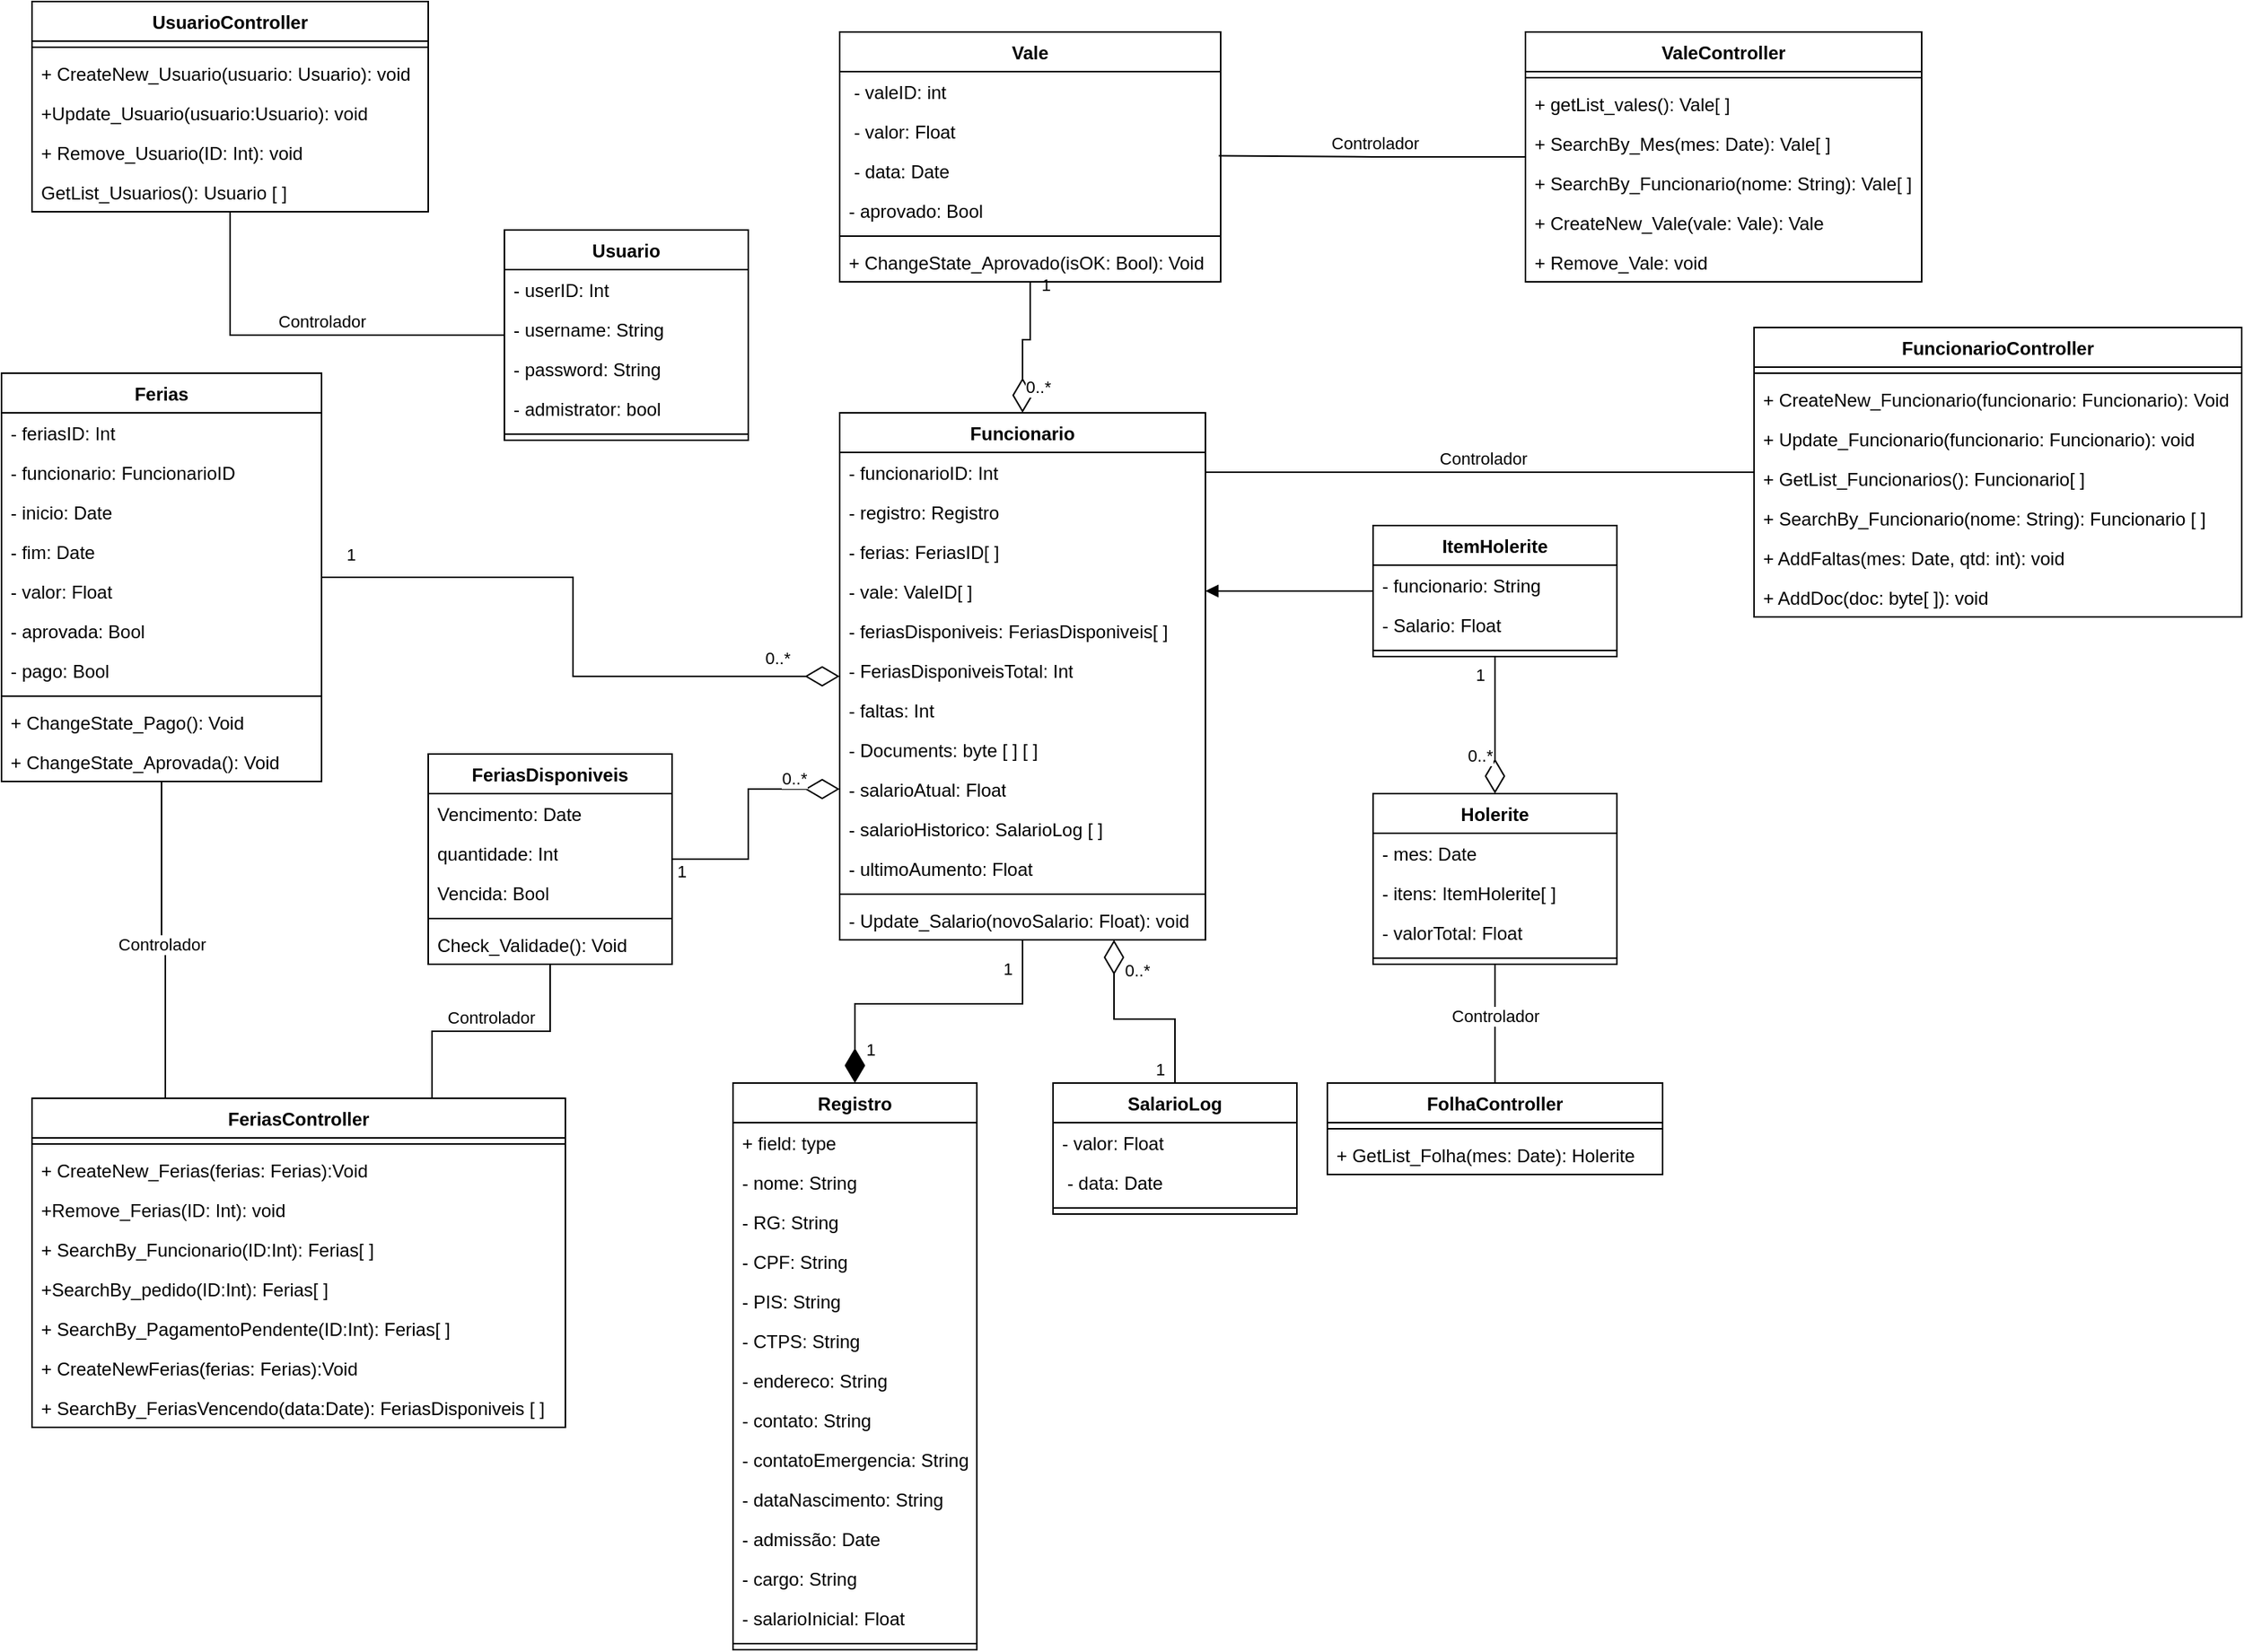 <mxfile version="26.2.13">
  <diagram id="C5RBs43oDa-KdzZeNtuy" name="Page-1">
    <mxGraphModel dx="870" dy="439" grid="1" gridSize="10" guides="1" tooltips="1" connect="1" arrows="1" fold="1" page="1" pageScale="1" pageWidth="827" pageHeight="1169" math="0" shadow="0">
      <root>
        <mxCell id="WIyWlLk6GJQsqaUBKTNV-0" />
        <mxCell id="WIyWlLk6GJQsqaUBKTNV-1" parent="WIyWlLk6GJQsqaUBKTNV-0" />
        <mxCell id="JnC1EosmLcm-L_avcRBN-46" style="edgeStyle=orthogonalEdgeStyle;rounded=0;orthogonalLoop=1;jettySize=auto;html=1;endArrow=none;startFill=0;" edge="1" parent="WIyWlLk6GJQsqaUBKTNV-1" source="dKb7z65_apL_5x4WwCK_-5" target="JnC1EosmLcm-L_avcRBN-38">
          <mxGeometry relative="1" as="geometry" />
        </mxCell>
        <mxCell id="JnC1EosmLcm-L_avcRBN-47" value="Controlador" style="edgeLabel;html=1;align=center;verticalAlign=middle;resizable=0;points=[];" vertex="1" connectable="0" parent="JnC1EosmLcm-L_avcRBN-46">
          <mxGeometry x="-0.11" y="-3" relative="1" as="geometry">
            <mxPoint x="-4" y="-6" as="offset" />
          </mxGeometry>
        </mxCell>
        <mxCell id="dKb7z65_apL_5x4WwCK_-5" value="Usuario" style="swimlane;fontStyle=1;align=center;verticalAlign=top;childLayout=stackLayout;horizontal=1;startSize=26;horizontalStack=0;resizeParent=1;resizeParentMax=0;resizeLast=0;collapsible=1;marginBottom=0;whiteSpace=wrap;html=1;" parent="WIyWlLk6GJQsqaUBKTNV-1" vertex="1">
          <mxGeometry x="350" y="190" width="160" height="138" as="geometry" />
        </mxCell>
        <mxCell id="dKb7z65_apL_5x4WwCK_-6" value="- userID: Int" style="text;strokeColor=none;fillColor=none;align=left;verticalAlign=top;spacingLeft=4;spacingRight=4;overflow=hidden;rotatable=0;points=[[0,0.5],[1,0.5]];portConstraint=eastwest;whiteSpace=wrap;html=1;" parent="dKb7z65_apL_5x4WwCK_-5" vertex="1">
          <mxGeometry y="26" width="160" height="26" as="geometry" />
        </mxCell>
        <mxCell id="dKb7z65_apL_5x4WwCK_-17" value="- username: String" style="text;strokeColor=none;fillColor=none;align=left;verticalAlign=top;spacingLeft=4;spacingRight=4;overflow=hidden;rotatable=0;points=[[0,0.5],[1,0.5]];portConstraint=eastwest;whiteSpace=wrap;html=1;" parent="dKb7z65_apL_5x4WwCK_-5" vertex="1">
          <mxGeometry y="52" width="160" height="26" as="geometry" />
        </mxCell>
        <mxCell id="dKb7z65_apL_5x4WwCK_-20" value="- password: String" style="text;strokeColor=none;fillColor=none;align=left;verticalAlign=top;spacingLeft=4;spacingRight=4;overflow=hidden;rotatable=0;points=[[0,0.5],[1,0.5]];portConstraint=eastwest;whiteSpace=wrap;html=1;" parent="dKb7z65_apL_5x4WwCK_-5" vertex="1">
          <mxGeometry y="78" width="160" height="26" as="geometry" />
        </mxCell>
        <mxCell id="dKb7z65_apL_5x4WwCK_-21" value="- admistrator: bool" style="text;strokeColor=none;fillColor=none;align=left;verticalAlign=top;spacingLeft=4;spacingRight=4;overflow=hidden;rotatable=0;points=[[0,0.5],[1,0.5]];portConstraint=eastwest;whiteSpace=wrap;html=1;" parent="dKb7z65_apL_5x4WwCK_-5" vertex="1">
          <mxGeometry y="104" width="160" height="26" as="geometry" />
        </mxCell>
        <mxCell id="dKb7z65_apL_5x4WwCK_-7" value="" style="line;strokeWidth=1;fillColor=none;align=left;verticalAlign=middle;spacingTop=-1;spacingLeft=3;spacingRight=3;rotatable=0;labelPosition=right;points=[];portConstraint=eastwest;strokeColor=inherit;" parent="dKb7z65_apL_5x4WwCK_-5" vertex="1">
          <mxGeometry y="130" width="160" height="8" as="geometry" />
        </mxCell>
        <mxCell id="JnC1EosmLcm-L_avcRBN-73" style="edgeStyle=orthogonalEdgeStyle;rounded=0;orthogonalLoop=1;jettySize=auto;html=1;entryX=0.25;entryY=0;entryDx=0;entryDy=0;endArrow=none;startFill=0;" edge="1" parent="WIyWlLk6GJQsqaUBKTNV-1" source="dKb7z65_apL_5x4WwCK_-32" target="JnC1EosmLcm-L_avcRBN-51">
          <mxGeometry relative="1" as="geometry" />
        </mxCell>
        <mxCell id="JnC1EosmLcm-L_avcRBN-76" value="Controlador" style="edgeLabel;html=1;align=center;verticalAlign=middle;resizable=0;points=[];" vertex="1" connectable="0" parent="JnC1EosmLcm-L_avcRBN-73">
          <mxGeometry x="-0.177" y="-3" relative="1" as="geometry">
            <mxPoint x="3" y="20" as="offset" />
          </mxGeometry>
        </mxCell>
        <mxCell id="dKb7z65_apL_5x4WwCK_-32" value="Ferias" style="swimlane;fontStyle=1;align=center;verticalAlign=top;childLayout=stackLayout;horizontal=1;startSize=26;horizontalStack=0;resizeParent=1;resizeParentMax=0;resizeLast=0;collapsible=1;marginBottom=0;whiteSpace=wrap;html=1;" parent="WIyWlLk6GJQsqaUBKTNV-1" vertex="1">
          <mxGeometry x="20" y="284" width="210" height="268" as="geometry" />
        </mxCell>
        <mxCell id="dKb7z65_apL_5x4WwCK_-33" value="- feriasID: Int&lt;div&gt;&lt;br&gt;&lt;/div&gt;" style="text;strokeColor=none;fillColor=none;align=left;verticalAlign=top;spacingLeft=4;spacingRight=4;overflow=hidden;rotatable=0;points=[[0,0.5],[1,0.5]];portConstraint=eastwest;whiteSpace=wrap;html=1;" parent="dKb7z65_apL_5x4WwCK_-32" vertex="1">
          <mxGeometry y="26" width="210" height="26" as="geometry" />
        </mxCell>
        <mxCell id="dKb7z65_apL_5x4WwCK_-36" value="- funcionario: FuncionarioID&lt;div&gt;&lt;div&gt;&lt;br&gt;&lt;/div&gt;&lt;/div&gt;" style="text;strokeColor=none;fillColor=none;align=left;verticalAlign=top;spacingLeft=4;spacingRight=4;overflow=hidden;rotatable=0;points=[[0,0.5],[1,0.5]];portConstraint=eastwest;whiteSpace=wrap;html=1;" parent="dKb7z65_apL_5x4WwCK_-32" vertex="1">
          <mxGeometry y="52" width="210" height="26" as="geometry" />
        </mxCell>
        <mxCell id="dKb7z65_apL_5x4WwCK_-38" value="- inicio: Date&lt;div&gt;&lt;div&gt;&lt;div&gt;&lt;br&gt;&lt;/div&gt;&lt;/div&gt;&lt;/div&gt;" style="text;strokeColor=none;fillColor=none;align=left;verticalAlign=top;spacingLeft=4;spacingRight=4;overflow=hidden;rotatable=0;points=[[0,0.5],[1,0.5]];portConstraint=eastwest;whiteSpace=wrap;html=1;" parent="dKb7z65_apL_5x4WwCK_-32" vertex="1">
          <mxGeometry y="78" width="210" height="26" as="geometry" />
        </mxCell>
        <mxCell id="dKb7z65_apL_5x4WwCK_-39" value="- fim: Date&lt;div&gt;&lt;div&gt;&lt;div&gt;&lt;br&gt;&lt;/div&gt;&lt;/div&gt;&lt;/div&gt;" style="text;strokeColor=none;fillColor=none;align=left;verticalAlign=top;spacingLeft=4;spacingRight=4;overflow=hidden;rotatable=0;points=[[0,0.5],[1,0.5]];portConstraint=eastwest;whiteSpace=wrap;html=1;" parent="dKb7z65_apL_5x4WwCK_-32" vertex="1">
          <mxGeometry y="104" width="210" height="26" as="geometry" />
        </mxCell>
        <mxCell id="dKb7z65_apL_5x4WwCK_-42" value="- valor: Float" style="text;strokeColor=none;fillColor=none;align=left;verticalAlign=top;spacingLeft=4;spacingRight=4;overflow=hidden;rotatable=0;points=[[0,0.5],[1,0.5]];portConstraint=eastwest;whiteSpace=wrap;html=1;" parent="dKb7z65_apL_5x4WwCK_-32" vertex="1">
          <mxGeometry y="130" width="210" height="26" as="geometry" />
        </mxCell>
        <mxCell id="dKb7z65_apL_5x4WwCK_-40" value="- aprovada: Bool" style="text;strokeColor=none;fillColor=none;align=left;verticalAlign=top;spacingLeft=4;spacingRight=4;overflow=hidden;rotatable=0;points=[[0,0.5],[1,0.5]];portConstraint=eastwest;whiteSpace=wrap;html=1;" parent="dKb7z65_apL_5x4WwCK_-32" vertex="1">
          <mxGeometry y="156" width="210" height="26" as="geometry" />
        </mxCell>
        <mxCell id="dKb7z65_apL_5x4WwCK_-41" value="- pago: Bool" style="text;strokeColor=none;fillColor=none;align=left;verticalAlign=top;spacingLeft=4;spacingRight=4;overflow=hidden;rotatable=0;points=[[0,0.5],[1,0.5]];portConstraint=eastwest;whiteSpace=wrap;html=1;" parent="dKb7z65_apL_5x4WwCK_-32" vertex="1">
          <mxGeometry y="182" width="210" height="26" as="geometry" />
        </mxCell>
        <mxCell id="dKb7z65_apL_5x4WwCK_-34" value="" style="line;strokeWidth=1;fillColor=none;align=left;verticalAlign=middle;spacingTop=-1;spacingLeft=3;spacingRight=3;rotatable=0;labelPosition=right;points=[];portConstraint=eastwest;strokeColor=inherit;" parent="dKb7z65_apL_5x4WwCK_-32" vertex="1">
          <mxGeometry y="208" width="210" height="8" as="geometry" />
        </mxCell>
        <mxCell id="dKb7z65_apL_5x4WwCK_-43" value="+ ChangeState_Pago(): Void" style="text;strokeColor=none;fillColor=none;align=left;verticalAlign=top;spacingLeft=4;spacingRight=4;overflow=hidden;rotatable=0;points=[[0,0.5],[1,0.5]];portConstraint=eastwest;whiteSpace=wrap;html=1;" parent="dKb7z65_apL_5x4WwCK_-32" vertex="1">
          <mxGeometry y="216" width="210" height="26" as="geometry" />
        </mxCell>
        <mxCell id="dKb7z65_apL_5x4WwCK_-44" value="+ ChangeState_Aprovada(): Void" style="text;strokeColor=none;fillColor=none;align=left;verticalAlign=top;spacingLeft=4;spacingRight=4;overflow=hidden;rotatable=0;points=[[0,0.5],[1,0.5]];portConstraint=eastwest;whiteSpace=wrap;html=1;" parent="dKb7z65_apL_5x4WwCK_-32" vertex="1">
          <mxGeometry y="242" width="210" height="26" as="geometry" />
        </mxCell>
        <mxCell id="dKb7z65_apL_5x4WwCK_-55" style="edgeStyle=orthogonalEdgeStyle;rounded=0;orthogonalLoop=1;jettySize=auto;html=1;endArrow=none;startFill=0;endFill=0;startArrow=diamondThin;startSize=20;sourcePerimeterSpacing=0;" parent="WIyWlLk6GJQsqaUBKTNV-1" source="dKb7z65_apL_5x4WwCK_-45" target="dKb7z65_apL_5x4WwCK_-32" edge="1">
          <mxGeometry relative="1" as="geometry" />
        </mxCell>
        <mxCell id="dKb7z65_apL_5x4WwCK_-74" value="0..*" style="edgeLabel;html=1;align=center;verticalAlign=middle;resizable=0;points=[];" parent="dKb7z65_apL_5x4WwCK_-55" vertex="1" connectable="0">
          <mxGeometry x="-0.81" y="1" relative="1" as="geometry">
            <mxPoint x="-3" y="-13" as="offset" />
          </mxGeometry>
        </mxCell>
        <mxCell id="dKb7z65_apL_5x4WwCK_-75" value="1" style="edgeLabel;html=1;align=center;verticalAlign=middle;resizable=0;points=[];" parent="dKb7z65_apL_5x4WwCK_-55" vertex="1" connectable="0">
          <mxGeometry x="0.877" relative="1" as="geometry">
            <mxPoint x="-6" y="-15" as="offset" />
          </mxGeometry>
        </mxCell>
        <mxCell id="dKb7z65_apL_5x4WwCK_-45" value="Funcionario" style="swimlane;fontStyle=1;align=center;verticalAlign=top;childLayout=stackLayout;horizontal=1;startSize=26;horizontalStack=0;resizeParent=1;resizeParentMax=0;resizeLast=0;collapsible=1;marginBottom=0;whiteSpace=wrap;html=1;" parent="WIyWlLk6GJQsqaUBKTNV-1" vertex="1">
          <mxGeometry x="570" y="310" width="240" height="346" as="geometry">
            <mxRectangle x="570" y="310" width="100" height="30" as="alternateBounds" />
          </mxGeometry>
        </mxCell>
        <mxCell id="dKb7z65_apL_5x4WwCK_-46" value="- funcionarioID: Int" style="text;strokeColor=none;fillColor=none;align=left;verticalAlign=top;spacingLeft=4;spacingRight=4;overflow=hidden;rotatable=0;points=[[0,0.5],[1,0.5]];portConstraint=eastwest;whiteSpace=wrap;html=1;" parent="dKb7z65_apL_5x4WwCK_-45" vertex="1">
          <mxGeometry y="26" width="240" height="26" as="geometry" />
        </mxCell>
        <mxCell id="dKb7z65_apL_5x4WwCK_-70" value="- registro: Registro" style="text;strokeColor=none;fillColor=none;align=left;verticalAlign=top;spacingLeft=4;spacingRight=4;overflow=hidden;rotatable=0;points=[[0,0.5],[1,0.5]];portConstraint=eastwest;whiteSpace=wrap;html=1;" parent="dKb7z65_apL_5x4WwCK_-45" vertex="1">
          <mxGeometry y="52" width="240" height="26" as="geometry" />
        </mxCell>
        <mxCell id="dKb7z65_apL_5x4WwCK_-52" value="- ferias: FeriasID[ ]" style="text;strokeColor=none;fillColor=none;align=left;verticalAlign=top;spacingLeft=4;spacingRight=4;overflow=hidden;rotatable=0;points=[[0,0.5],[1,0.5]];portConstraint=eastwest;whiteSpace=wrap;html=1;" parent="dKb7z65_apL_5x4WwCK_-45" vertex="1">
          <mxGeometry y="78" width="240" height="26" as="geometry" />
        </mxCell>
        <mxCell id="dKb7z65_apL_5x4WwCK_-79" value="- vale: ValeID[ ]" style="text;strokeColor=none;fillColor=none;align=left;verticalAlign=top;spacingLeft=4;spacingRight=4;overflow=hidden;rotatable=0;points=[[0,0.5],[1,0.5]];portConstraint=eastwest;whiteSpace=wrap;html=1;" parent="dKb7z65_apL_5x4WwCK_-45" vertex="1">
          <mxGeometry y="104" width="240" height="26" as="geometry" />
        </mxCell>
        <mxCell id="dKb7z65_apL_5x4WwCK_-54" value="- feriasDisponiveis: FeriasDisponiveis[ ]" style="text;strokeColor=none;fillColor=none;align=left;verticalAlign=top;spacingLeft=4;spacingRight=4;overflow=hidden;rotatable=0;points=[[0,0.5],[1,0.5]];portConstraint=eastwest;whiteSpace=wrap;html=1;" parent="dKb7z65_apL_5x4WwCK_-45" vertex="1">
          <mxGeometry y="130" width="240" height="26" as="geometry" />
        </mxCell>
        <mxCell id="JnC1EosmLcm-L_avcRBN-69" value="- FeriasDisponiveisTotal: Int" style="text;strokeColor=none;fillColor=none;align=left;verticalAlign=top;spacingLeft=4;spacingRight=4;overflow=hidden;rotatable=0;points=[[0,0.5],[1,0.5]];portConstraint=eastwest;whiteSpace=wrap;html=1;" vertex="1" parent="dKb7z65_apL_5x4WwCK_-45">
          <mxGeometry y="156" width="240" height="26" as="geometry" />
        </mxCell>
        <mxCell id="dKb7z65_apL_5x4WwCK_-86" value="- faltas: Int" style="text;strokeColor=none;fillColor=none;align=left;verticalAlign=top;spacingLeft=4;spacingRight=4;overflow=hidden;rotatable=0;points=[[0,0.5],[1,0.5]];portConstraint=eastwest;whiteSpace=wrap;html=1;" parent="dKb7z65_apL_5x4WwCK_-45" vertex="1">
          <mxGeometry y="182" width="240" height="26" as="geometry" />
        </mxCell>
        <mxCell id="JnC1EosmLcm-L_avcRBN-37" value="- Documents: byte [ ] [ ]" style="text;strokeColor=none;fillColor=none;align=left;verticalAlign=top;spacingLeft=4;spacingRight=4;overflow=hidden;rotatable=0;points=[[0,0.5],[1,0.5]];portConstraint=eastwest;whiteSpace=wrap;html=1;" vertex="1" parent="dKb7z65_apL_5x4WwCK_-45">
          <mxGeometry y="208" width="240" height="26" as="geometry" />
        </mxCell>
        <mxCell id="JnC1EosmLcm-L_avcRBN-78" value="- salarioAtual: Float" style="text;strokeColor=none;fillColor=none;align=left;verticalAlign=top;spacingLeft=4;spacingRight=4;overflow=hidden;rotatable=0;points=[[0,0.5],[1,0.5]];portConstraint=eastwest;whiteSpace=wrap;html=1;" vertex="1" parent="dKb7z65_apL_5x4WwCK_-45">
          <mxGeometry y="234" width="240" height="26" as="geometry" />
        </mxCell>
        <mxCell id="JnC1EosmLcm-L_avcRBN-77" value="- salarioHistorico: SalarioLog [ ]" style="text;strokeColor=none;fillColor=none;align=left;verticalAlign=top;spacingLeft=4;spacingRight=4;overflow=hidden;rotatable=0;points=[[0,0.5],[1,0.5]];portConstraint=eastwest;whiteSpace=wrap;html=1;" vertex="1" parent="dKb7z65_apL_5x4WwCK_-45">
          <mxGeometry y="260" width="240" height="26" as="geometry" />
        </mxCell>
        <mxCell id="JnC1EosmLcm-L_avcRBN-86" value="- ultimoAumento: Float" style="text;strokeColor=none;fillColor=none;align=left;verticalAlign=top;spacingLeft=4;spacingRight=4;overflow=hidden;rotatable=0;points=[[0,0.5],[1,0.5]];portConstraint=eastwest;whiteSpace=wrap;html=1;" vertex="1" parent="dKb7z65_apL_5x4WwCK_-45">
          <mxGeometry y="286" width="240" height="26" as="geometry" />
        </mxCell>
        <mxCell id="dKb7z65_apL_5x4WwCK_-47" value="" style="line;strokeWidth=1;fillColor=none;align=left;verticalAlign=middle;spacingTop=-1;spacingLeft=3;spacingRight=3;rotatable=0;labelPosition=right;points=[];portConstraint=eastwest;strokeColor=inherit;" parent="dKb7z65_apL_5x4WwCK_-45" vertex="1">
          <mxGeometry y="312" width="240" height="8" as="geometry" />
        </mxCell>
        <mxCell id="JnC1EosmLcm-L_avcRBN-87" value="- Update_Salario(novoSalario: Float): void" style="text;strokeColor=none;fillColor=none;align=left;verticalAlign=top;spacingLeft=4;spacingRight=4;overflow=hidden;rotatable=0;points=[[0,0.5],[1,0.5]];portConstraint=eastwest;whiteSpace=wrap;html=1;" vertex="1" parent="dKb7z65_apL_5x4WwCK_-45">
          <mxGeometry y="320" width="240" height="26" as="geometry" />
        </mxCell>
        <mxCell id="dKb7z65_apL_5x4WwCK_-71" style="edgeStyle=orthogonalEdgeStyle;rounded=0;orthogonalLoop=1;jettySize=auto;html=1;endArrow=none;endFill=1;startSize=20;endSize=20;startArrow=diamondThin;startFill=1;" parent="WIyWlLk6GJQsqaUBKTNV-1" source="dKb7z65_apL_5x4WwCK_-66" target="dKb7z65_apL_5x4WwCK_-45" edge="1">
          <mxGeometry relative="1" as="geometry" />
        </mxCell>
        <mxCell id="dKb7z65_apL_5x4WwCK_-76" value="1" style="edgeLabel;html=1;align=center;verticalAlign=middle;resizable=0;points=[];" parent="dKb7z65_apL_5x4WwCK_-71" vertex="1" connectable="0">
          <mxGeometry x="0.8" y="1" relative="1" as="geometry">
            <mxPoint x="-9" y="-2" as="offset" />
          </mxGeometry>
        </mxCell>
        <mxCell id="dKb7z65_apL_5x4WwCK_-78" value="1" style="edgeLabel;html=1;align=center;verticalAlign=middle;resizable=0;points=[];" parent="dKb7z65_apL_5x4WwCK_-71" vertex="1" connectable="0">
          <mxGeometry x="-0.942" relative="1" as="geometry">
            <mxPoint x="10" y="-16" as="offset" />
          </mxGeometry>
        </mxCell>
        <mxCell id="dKb7z65_apL_5x4WwCK_-66" value="Registro" style="swimlane;fontStyle=1;align=center;verticalAlign=top;childLayout=stackLayout;horizontal=1;startSize=26;horizontalStack=0;resizeParent=1;resizeParentMax=0;resizeLast=0;collapsible=1;marginBottom=0;whiteSpace=wrap;html=1;" parent="WIyWlLk6GJQsqaUBKTNV-1" vertex="1">
          <mxGeometry x="500" y="750" width="160" height="372" as="geometry" />
        </mxCell>
        <mxCell id="dKb7z65_apL_5x4WwCK_-67" value="+ field: type" style="text;strokeColor=none;fillColor=none;align=left;verticalAlign=top;spacingLeft=4;spacingRight=4;overflow=hidden;rotatable=0;points=[[0,0.5],[1,0.5]];portConstraint=eastwest;whiteSpace=wrap;html=1;" parent="dKb7z65_apL_5x4WwCK_-66" vertex="1">
          <mxGeometry y="26" width="160" height="26" as="geometry" />
        </mxCell>
        <mxCell id="dKb7z65_apL_5x4WwCK_-49" value="- nome: String" style="text;strokeColor=none;fillColor=none;align=left;verticalAlign=top;spacingLeft=4;spacingRight=4;overflow=hidden;rotatable=0;points=[[0,0.5],[1,0.5]];portConstraint=eastwest;whiteSpace=wrap;html=1;" parent="dKb7z65_apL_5x4WwCK_-66" vertex="1">
          <mxGeometry y="52" width="160" height="26" as="geometry" />
        </mxCell>
        <mxCell id="dKb7z65_apL_5x4WwCK_-59" value="- RG: String" style="text;strokeColor=none;fillColor=none;align=left;verticalAlign=top;spacingLeft=4;spacingRight=4;overflow=hidden;rotatable=0;points=[[0,0.5],[1,0.5]];portConstraint=eastwest;whiteSpace=wrap;html=1;" parent="dKb7z65_apL_5x4WwCK_-66" vertex="1">
          <mxGeometry y="78" width="160" height="26" as="geometry" />
        </mxCell>
        <mxCell id="dKb7z65_apL_5x4WwCK_-50" value="- CPF: String" style="text;strokeColor=none;fillColor=none;align=left;verticalAlign=top;spacingLeft=4;spacingRight=4;overflow=hidden;rotatable=0;points=[[0,0.5],[1,0.5]];portConstraint=eastwest;whiteSpace=wrap;html=1;" parent="dKb7z65_apL_5x4WwCK_-66" vertex="1">
          <mxGeometry y="104" width="160" height="26" as="geometry" />
        </mxCell>
        <mxCell id="dKb7z65_apL_5x4WwCK_-60" value="- PIS: String" style="text;strokeColor=none;fillColor=none;align=left;verticalAlign=top;spacingLeft=4;spacingRight=4;overflow=hidden;rotatable=0;points=[[0,0.5],[1,0.5]];portConstraint=eastwest;whiteSpace=wrap;html=1;" parent="dKb7z65_apL_5x4WwCK_-66" vertex="1">
          <mxGeometry y="130" width="160" height="26" as="geometry" />
        </mxCell>
        <mxCell id="dKb7z65_apL_5x4WwCK_-61" value="- CTPS: String" style="text;strokeColor=none;fillColor=none;align=left;verticalAlign=top;spacingLeft=4;spacingRight=4;overflow=hidden;rotatable=0;points=[[0,0.5],[1,0.5]];portConstraint=eastwest;whiteSpace=wrap;html=1;" parent="dKb7z65_apL_5x4WwCK_-66" vertex="1">
          <mxGeometry y="156" width="160" height="26" as="geometry" />
        </mxCell>
        <mxCell id="dKb7z65_apL_5x4WwCK_-62" value="- endereco: String" style="text;strokeColor=none;fillColor=none;align=left;verticalAlign=top;spacingLeft=4;spacingRight=4;overflow=hidden;rotatable=0;points=[[0,0.5],[1,0.5]];portConstraint=eastwest;whiteSpace=wrap;html=1;" parent="dKb7z65_apL_5x4WwCK_-66" vertex="1">
          <mxGeometry y="182" width="160" height="26" as="geometry" />
        </mxCell>
        <mxCell id="dKb7z65_apL_5x4WwCK_-63" value="- contato: String" style="text;strokeColor=none;fillColor=none;align=left;verticalAlign=top;spacingLeft=4;spacingRight=4;overflow=hidden;rotatable=0;points=[[0,0.5],[1,0.5]];portConstraint=eastwest;whiteSpace=wrap;html=1;" parent="dKb7z65_apL_5x4WwCK_-66" vertex="1">
          <mxGeometry y="208" width="160" height="26" as="geometry" />
        </mxCell>
        <mxCell id="dKb7z65_apL_5x4WwCK_-64" value="- contatoEmergencia: String" style="text;strokeColor=none;fillColor=none;align=left;verticalAlign=top;spacingLeft=4;spacingRight=4;overflow=hidden;rotatable=0;points=[[0,0.5],[1,0.5]];portConstraint=eastwest;whiteSpace=wrap;html=1;" parent="dKb7z65_apL_5x4WwCK_-66" vertex="1">
          <mxGeometry y="234" width="160" height="26" as="geometry" />
        </mxCell>
        <mxCell id="dKb7z65_apL_5x4WwCK_-58" value="- dataNascimento: String" style="text;strokeColor=none;fillColor=none;align=left;verticalAlign=top;spacingLeft=4;spacingRight=4;overflow=hidden;rotatable=0;points=[[0,0.5],[1,0.5]];portConstraint=eastwest;whiteSpace=wrap;html=1;" parent="dKb7z65_apL_5x4WwCK_-66" vertex="1">
          <mxGeometry y="260" width="160" height="26" as="geometry" />
        </mxCell>
        <mxCell id="dKb7z65_apL_5x4WwCK_-51" value="- admissão: Date" style="text;strokeColor=none;fillColor=none;align=left;verticalAlign=top;spacingLeft=4;spacingRight=4;overflow=hidden;rotatable=0;points=[[0,0.5],[1,0.5]];portConstraint=eastwest;whiteSpace=wrap;html=1;" parent="dKb7z65_apL_5x4WwCK_-66" vertex="1">
          <mxGeometry y="286" width="160" height="26" as="geometry" />
        </mxCell>
        <mxCell id="dKb7z65_apL_5x4WwCK_-65" value="- cargo: String" style="text;strokeColor=none;fillColor=none;align=left;verticalAlign=top;spacingLeft=4;spacingRight=4;overflow=hidden;rotatable=0;points=[[0,0.5],[1,0.5]];portConstraint=eastwest;whiteSpace=wrap;html=1;" parent="dKb7z65_apL_5x4WwCK_-66" vertex="1">
          <mxGeometry y="312" width="160" height="26" as="geometry" />
        </mxCell>
        <mxCell id="dKb7z65_apL_5x4WwCK_-53" value="- salarioInicial: Float" style="text;strokeColor=none;fillColor=none;align=left;verticalAlign=top;spacingLeft=4;spacingRight=4;overflow=hidden;rotatable=0;points=[[0,0.5],[1,0.5]];portConstraint=eastwest;whiteSpace=wrap;html=1;" parent="dKb7z65_apL_5x4WwCK_-66" vertex="1">
          <mxGeometry y="338" width="160" height="26" as="geometry" />
        </mxCell>
        <mxCell id="dKb7z65_apL_5x4WwCK_-68" value="" style="line;strokeWidth=1;fillColor=none;align=left;verticalAlign=middle;spacingTop=-1;spacingLeft=3;spacingRight=3;rotatable=0;labelPosition=right;points=[];portConstraint=eastwest;strokeColor=inherit;" parent="dKb7z65_apL_5x4WwCK_-66" vertex="1">
          <mxGeometry y="364" width="160" height="8" as="geometry" />
        </mxCell>
        <mxCell id="dKb7z65_apL_5x4WwCK_-87" style="edgeStyle=orthogonalEdgeStyle;rounded=0;orthogonalLoop=1;jettySize=auto;html=1;endSize=20;endArrow=diamondThin;endFill=0;" parent="WIyWlLk6GJQsqaUBKTNV-1" source="dKb7z65_apL_5x4WwCK_-80" target="dKb7z65_apL_5x4WwCK_-45" edge="1">
          <mxGeometry relative="1" as="geometry" />
        </mxCell>
        <mxCell id="dKb7z65_apL_5x4WwCK_-88" value="1" style="edgeLabel;html=1;align=center;verticalAlign=middle;resizable=0;points=[];" parent="dKb7z65_apL_5x4WwCK_-87" vertex="1" connectable="0">
          <mxGeometry x="-0.756" relative="1" as="geometry">
            <mxPoint x="10" y="-9" as="offset" />
          </mxGeometry>
        </mxCell>
        <mxCell id="dKb7z65_apL_5x4WwCK_-90" value="0..*" style="edgeLabel;html=1;align=center;verticalAlign=middle;resizable=0;points=[];" parent="dKb7z65_apL_5x4WwCK_-87" vertex="1" connectable="0">
          <mxGeometry x="0.459" y="2" relative="1" as="geometry">
            <mxPoint x="8" y="7" as="offset" />
          </mxGeometry>
        </mxCell>
        <mxCell id="dKb7z65_apL_5x4WwCK_-80" value="Vale" style="swimlane;fontStyle=1;align=center;verticalAlign=top;childLayout=stackLayout;horizontal=1;startSize=26;horizontalStack=0;resizeParent=1;resizeParentMax=0;resizeLast=0;collapsible=1;marginBottom=0;whiteSpace=wrap;html=1;" parent="WIyWlLk6GJQsqaUBKTNV-1" vertex="1">
          <mxGeometry x="570" y="60" width="250" height="164" as="geometry" />
        </mxCell>
        <mxCell id="dKb7z65_apL_5x4WwCK_-81" value="&amp;nbsp;- valeID: int" style="text;strokeColor=none;fillColor=none;align=left;verticalAlign=top;spacingLeft=4;spacingRight=4;overflow=hidden;rotatable=0;points=[[0,0.5],[1,0.5]];portConstraint=eastwest;whiteSpace=wrap;html=1;" parent="dKb7z65_apL_5x4WwCK_-80" vertex="1">
          <mxGeometry y="26" width="250" height="26" as="geometry" />
        </mxCell>
        <mxCell id="dKb7z65_apL_5x4WwCK_-85" value="&amp;nbsp;- valor: Float" style="text;strokeColor=none;fillColor=none;align=left;verticalAlign=top;spacingLeft=4;spacingRight=4;overflow=hidden;rotatable=0;points=[[0,0.5],[1,0.5]];portConstraint=eastwest;whiteSpace=wrap;html=1;" parent="dKb7z65_apL_5x4WwCK_-80" vertex="1">
          <mxGeometry y="52" width="250" height="26" as="geometry" />
        </mxCell>
        <mxCell id="dKb7z65_apL_5x4WwCK_-84" value="&amp;nbsp;- data: Date" style="text;strokeColor=none;fillColor=none;align=left;verticalAlign=top;spacingLeft=4;spacingRight=4;overflow=hidden;rotatable=0;points=[[0,0.5],[1,0.5]];portConstraint=eastwest;whiteSpace=wrap;html=1;" parent="dKb7z65_apL_5x4WwCK_-80" vertex="1">
          <mxGeometry y="78" width="250" height="26" as="geometry" />
        </mxCell>
        <mxCell id="dKb7z65_apL_5x4WwCK_-92" value="- aprovado: Bool" style="text;strokeColor=none;fillColor=none;align=left;verticalAlign=top;spacingLeft=4;spacingRight=4;overflow=hidden;rotatable=0;points=[[0,0.5],[1,0.5]];portConstraint=eastwest;whiteSpace=wrap;html=1;" parent="dKb7z65_apL_5x4WwCK_-80" vertex="1">
          <mxGeometry y="104" width="250" height="26" as="geometry" />
        </mxCell>
        <mxCell id="dKb7z65_apL_5x4WwCK_-82" value="" style="line;strokeWidth=1;fillColor=none;align=left;verticalAlign=middle;spacingTop=-1;spacingLeft=3;spacingRight=3;rotatable=0;labelPosition=right;points=[];portConstraint=eastwest;strokeColor=inherit;" parent="dKb7z65_apL_5x4WwCK_-80" vertex="1">
          <mxGeometry y="130" width="250" height="8" as="geometry" />
        </mxCell>
        <mxCell id="dKb7z65_apL_5x4WwCK_-93" value="+ ChangeState_Aprovado(isOK: Bool): Void" style="text;strokeColor=none;fillColor=none;align=left;verticalAlign=top;spacingLeft=4;spacingRight=4;overflow=hidden;rotatable=0;points=[[0,0.5],[1,0.5]];portConstraint=eastwest;whiteSpace=wrap;html=1;" parent="dKb7z65_apL_5x4WwCK_-80" vertex="1">
          <mxGeometry y="138" width="250" height="26" as="geometry" />
        </mxCell>
        <mxCell id="dKb7z65_apL_5x4WwCK_-96" value="ValeController" style="swimlane;fontStyle=1;align=center;verticalAlign=top;childLayout=stackLayout;horizontal=1;startSize=26;horizontalStack=0;resizeParent=1;resizeParentMax=0;resizeLast=0;collapsible=1;marginBottom=0;whiteSpace=wrap;html=1;" parent="WIyWlLk6GJQsqaUBKTNV-1" vertex="1">
          <mxGeometry x="1020" y="60" width="260" height="164" as="geometry" />
        </mxCell>
        <mxCell id="dKb7z65_apL_5x4WwCK_-98" value="" style="line;strokeWidth=1;fillColor=none;align=left;verticalAlign=middle;spacingTop=-1;spacingLeft=3;spacingRight=3;rotatable=0;labelPosition=right;points=[];portConstraint=eastwest;strokeColor=inherit;" parent="dKb7z65_apL_5x4WwCK_-96" vertex="1">
          <mxGeometry y="26" width="260" height="8" as="geometry" />
        </mxCell>
        <mxCell id="dKb7z65_apL_5x4WwCK_-99" value="+ getList_vales(): Vale[ ]" style="text;strokeColor=none;fillColor=none;align=left;verticalAlign=top;spacingLeft=4;spacingRight=4;overflow=hidden;rotatable=0;points=[[0,0.5],[1,0.5]];portConstraint=eastwest;whiteSpace=wrap;html=1;" parent="dKb7z65_apL_5x4WwCK_-96" vertex="1">
          <mxGeometry y="34" width="260" height="26" as="geometry" />
        </mxCell>
        <mxCell id="dKb7z65_apL_5x4WwCK_-100" value="+ SearchBy_Mes(mes: Date): Vale[ ]" style="text;strokeColor=none;fillColor=none;align=left;verticalAlign=top;spacingLeft=4;spacingRight=4;overflow=hidden;rotatable=0;points=[[0,0.5],[1,0.5]];portConstraint=eastwest;whiteSpace=wrap;html=1;" parent="dKb7z65_apL_5x4WwCK_-96" vertex="1">
          <mxGeometry y="60" width="260" height="26" as="geometry" />
        </mxCell>
        <mxCell id="dKb7z65_apL_5x4WwCK_-101" value="+ SearchBy_Funcionario(nome: String): Vale[ ]" style="text;strokeColor=none;fillColor=none;align=left;verticalAlign=top;spacingLeft=4;spacingRight=4;overflow=hidden;rotatable=0;points=[[0,0.5],[1,0.5]];portConstraint=eastwest;whiteSpace=wrap;html=1;" parent="dKb7z65_apL_5x4WwCK_-96" vertex="1">
          <mxGeometry y="86" width="260" height="26" as="geometry" />
        </mxCell>
        <mxCell id="dKb7z65_apL_5x4WwCK_-102" value="+ CreateNew_Vale(vale: Vale): Vale" style="text;strokeColor=none;fillColor=none;align=left;verticalAlign=top;spacingLeft=4;spacingRight=4;overflow=hidden;rotatable=0;points=[[0,0.5],[1,0.5]];portConstraint=eastwest;whiteSpace=wrap;html=1;" parent="dKb7z65_apL_5x4WwCK_-96" vertex="1">
          <mxGeometry y="112" width="260" height="26" as="geometry" />
        </mxCell>
        <mxCell id="dKb7z65_apL_5x4WwCK_-103" value="+ Remove_Vale: void" style="text;strokeColor=none;fillColor=none;align=left;verticalAlign=top;spacingLeft=4;spacingRight=4;overflow=hidden;rotatable=0;points=[[0,0.5],[1,0.5]];portConstraint=eastwest;whiteSpace=wrap;html=1;" parent="dKb7z65_apL_5x4WwCK_-96" vertex="1">
          <mxGeometry y="138" width="260" height="26" as="geometry" />
        </mxCell>
        <mxCell id="JnC1EosmLcm-L_avcRBN-26" style="edgeStyle=orthogonalEdgeStyle;rounded=0;orthogonalLoop=1;jettySize=auto;html=1;entryX=0.5;entryY=1;entryDx=0;entryDy=0;endArrow=none;endFill=1;startFill=0;" edge="1" parent="WIyWlLk6GJQsqaUBKTNV-1" source="JnC1EosmLcm-L_avcRBN-0" target="JnC1EosmLcm-L_avcRBN-16">
          <mxGeometry relative="1" as="geometry" />
        </mxCell>
        <mxCell id="JnC1EosmLcm-L_avcRBN-48" value="Controlador" style="edgeLabel;html=1;align=center;verticalAlign=middle;resizable=0;points=[];" vertex="1" connectable="0" parent="JnC1EosmLcm-L_avcRBN-26">
          <mxGeometry x="0.124" y="2" relative="1" as="geometry">
            <mxPoint x="2" as="offset" />
          </mxGeometry>
        </mxCell>
        <mxCell id="JnC1EosmLcm-L_avcRBN-0" value="FolhaController" style="swimlane;fontStyle=1;align=center;verticalAlign=top;childLayout=stackLayout;horizontal=1;startSize=26;horizontalStack=0;resizeParent=1;resizeParentMax=0;resizeLast=0;collapsible=1;marginBottom=0;whiteSpace=wrap;html=1;" vertex="1" parent="WIyWlLk6GJQsqaUBKTNV-1">
          <mxGeometry x="890" y="750" width="220" height="60" as="geometry" />
        </mxCell>
        <mxCell id="JnC1EosmLcm-L_avcRBN-2" value="" style="line;strokeWidth=1;fillColor=none;align=left;verticalAlign=middle;spacingTop=-1;spacingLeft=3;spacingRight=3;rotatable=0;labelPosition=right;points=[];portConstraint=eastwest;strokeColor=inherit;" vertex="1" parent="JnC1EosmLcm-L_avcRBN-0">
          <mxGeometry y="26" width="220" height="8" as="geometry" />
        </mxCell>
        <mxCell id="JnC1EosmLcm-L_avcRBN-3" value="+ GetList_Folha(mes: Date): Holerite" style="text;strokeColor=none;fillColor=none;align=left;verticalAlign=top;spacingLeft=4;spacingRight=4;overflow=hidden;rotatable=0;points=[[0,0.5],[1,0.5]];portConstraint=eastwest;whiteSpace=wrap;html=1;" vertex="1" parent="JnC1EosmLcm-L_avcRBN-0">
          <mxGeometry y="34" width="220" height="26" as="geometry" />
        </mxCell>
        <mxCell id="JnC1EosmLcm-L_avcRBN-5" style="edgeStyle=orthogonalEdgeStyle;rounded=0;orthogonalLoop=1;jettySize=auto;html=1;entryX=0.995;entryY=0.123;entryDx=0;entryDy=0;entryPerimeter=0;endArrow=none;startFill=0;startArrow=none;endFill=1;" edge="1" parent="WIyWlLk6GJQsqaUBKTNV-1" source="dKb7z65_apL_5x4WwCK_-96" target="dKb7z65_apL_5x4WwCK_-84">
          <mxGeometry relative="1" as="geometry" />
        </mxCell>
        <mxCell id="JnC1EosmLcm-L_avcRBN-7" value="Controlador" style="edgeLabel;html=1;align=center;verticalAlign=middle;resizable=0;points=[];" vertex="1" connectable="0" parent="JnC1EosmLcm-L_avcRBN-5">
          <mxGeometry x="0.115" y="2" relative="1" as="geometry">
            <mxPoint x="12" y="-10" as="offset" />
          </mxGeometry>
        </mxCell>
        <mxCell id="JnC1EosmLcm-L_avcRBN-21" style="edgeStyle=orthogonalEdgeStyle;rounded=0;orthogonalLoop=1;jettySize=auto;html=1;endArrow=diamondThin;endFill=0;endSize=20;" edge="1" parent="WIyWlLk6GJQsqaUBKTNV-1" source="JnC1EosmLcm-L_avcRBN-12" target="JnC1EosmLcm-L_avcRBN-16">
          <mxGeometry relative="1" as="geometry" />
        </mxCell>
        <mxCell id="JnC1EosmLcm-L_avcRBN-22" value="1" style="edgeLabel;html=1;align=center;verticalAlign=middle;resizable=0;points=[];" vertex="1" connectable="0" parent="JnC1EosmLcm-L_avcRBN-21">
          <mxGeometry x="-0.798" relative="1" as="geometry">
            <mxPoint x="-10" y="3" as="offset" />
          </mxGeometry>
        </mxCell>
        <mxCell id="JnC1EosmLcm-L_avcRBN-23" value="0..*" style="edgeLabel;html=1;align=center;verticalAlign=middle;resizable=0;points=[];" vertex="1" connectable="0" parent="JnC1EosmLcm-L_avcRBN-21">
          <mxGeometry x="0.439" y="-2" relative="1" as="geometry">
            <mxPoint x="-8" as="offset" />
          </mxGeometry>
        </mxCell>
        <mxCell id="JnC1EosmLcm-L_avcRBN-12" value="ItemHolerite" style="swimlane;fontStyle=1;align=center;verticalAlign=top;childLayout=stackLayout;horizontal=1;startSize=26;horizontalStack=0;resizeParent=1;resizeParentMax=0;resizeLast=0;collapsible=1;marginBottom=0;whiteSpace=wrap;html=1;" vertex="1" parent="WIyWlLk6GJQsqaUBKTNV-1">
          <mxGeometry x="920" y="384" width="160" height="86" as="geometry" />
        </mxCell>
        <mxCell id="JnC1EosmLcm-L_avcRBN-13" value="- funcionario: String" style="text;strokeColor=none;fillColor=none;align=left;verticalAlign=top;spacingLeft=4;spacingRight=4;overflow=hidden;rotatable=0;points=[[0,0.5],[1,0.5]];portConstraint=eastwest;whiteSpace=wrap;html=1;" vertex="1" parent="JnC1EosmLcm-L_avcRBN-12">
          <mxGeometry y="26" width="160" height="26" as="geometry" />
        </mxCell>
        <mxCell id="JnC1EosmLcm-L_avcRBN-15" value="- Salario: Float" style="text;strokeColor=none;fillColor=none;align=left;verticalAlign=top;spacingLeft=4;spacingRight=4;overflow=hidden;rotatable=0;points=[[0,0.5],[1,0.5]];portConstraint=eastwest;whiteSpace=wrap;html=1;" vertex="1" parent="JnC1EosmLcm-L_avcRBN-12">
          <mxGeometry y="52" width="160" height="26" as="geometry" />
        </mxCell>
        <mxCell id="JnC1EosmLcm-L_avcRBN-14" value="" style="line;strokeWidth=1;fillColor=none;align=left;verticalAlign=middle;spacingTop=-1;spacingLeft=3;spacingRight=3;rotatable=0;labelPosition=right;points=[];portConstraint=eastwest;strokeColor=inherit;" vertex="1" parent="JnC1EosmLcm-L_avcRBN-12">
          <mxGeometry y="78" width="160" height="8" as="geometry" />
        </mxCell>
        <mxCell id="JnC1EosmLcm-L_avcRBN-16" value="Holerite" style="swimlane;fontStyle=1;align=center;verticalAlign=top;childLayout=stackLayout;horizontal=1;startSize=26;horizontalStack=0;resizeParent=1;resizeParentMax=0;resizeLast=0;collapsible=1;marginBottom=0;whiteSpace=wrap;html=1;" vertex="1" parent="WIyWlLk6GJQsqaUBKTNV-1">
          <mxGeometry x="920" y="560" width="160" height="112" as="geometry" />
        </mxCell>
        <mxCell id="JnC1EosmLcm-L_avcRBN-19" value="- mes: Date" style="text;strokeColor=none;fillColor=none;align=left;verticalAlign=top;spacingLeft=4;spacingRight=4;overflow=hidden;rotatable=0;points=[[0,0.5],[1,0.5]];portConstraint=eastwest;whiteSpace=wrap;html=1;" vertex="1" parent="JnC1EosmLcm-L_avcRBN-16">
          <mxGeometry y="26" width="160" height="26" as="geometry" />
        </mxCell>
        <mxCell id="JnC1EosmLcm-L_avcRBN-17" value="- itens: ItemHolerite[ ]" style="text;strokeColor=none;fillColor=none;align=left;verticalAlign=top;spacingLeft=4;spacingRight=4;overflow=hidden;rotatable=0;points=[[0,0.5],[1,0.5]];portConstraint=eastwest;whiteSpace=wrap;html=1;" vertex="1" parent="JnC1EosmLcm-L_avcRBN-16">
          <mxGeometry y="52" width="160" height="26" as="geometry" />
        </mxCell>
        <mxCell id="JnC1EosmLcm-L_avcRBN-20" value="- valorTotal: Float" style="text;strokeColor=none;fillColor=none;align=left;verticalAlign=top;spacingLeft=4;spacingRight=4;overflow=hidden;rotatable=0;points=[[0,0.5],[1,0.5]];portConstraint=eastwest;whiteSpace=wrap;html=1;" vertex="1" parent="JnC1EosmLcm-L_avcRBN-16">
          <mxGeometry y="78" width="160" height="26" as="geometry" />
        </mxCell>
        <mxCell id="JnC1EosmLcm-L_avcRBN-18" value="" style="line;strokeWidth=1;fillColor=none;align=left;verticalAlign=middle;spacingTop=-1;spacingLeft=3;spacingRight=3;rotatable=0;labelPosition=right;points=[];portConstraint=eastwest;strokeColor=inherit;" vertex="1" parent="JnC1EosmLcm-L_avcRBN-16">
          <mxGeometry y="104" width="160" height="8" as="geometry" />
        </mxCell>
        <mxCell id="JnC1EosmLcm-L_avcRBN-24" style="edgeStyle=orthogonalEdgeStyle;rounded=0;orthogonalLoop=1;jettySize=auto;html=1;endArrow=none;startFill=1;startArrow=block;" edge="1" parent="WIyWlLk6GJQsqaUBKTNV-1" source="dKb7z65_apL_5x4WwCK_-79" target="JnC1EosmLcm-L_avcRBN-12">
          <mxGeometry relative="1" as="geometry" />
        </mxCell>
        <mxCell id="JnC1EosmLcm-L_avcRBN-27" value="FuncionarioController" style="swimlane;fontStyle=1;align=center;verticalAlign=top;childLayout=stackLayout;horizontal=1;startSize=26;horizontalStack=0;resizeParent=1;resizeParentMax=0;resizeLast=0;collapsible=1;marginBottom=0;whiteSpace=wrap;html=1;" vertex="1" parent="WIyWlLk6GJQsqaUBKTNV-1">
          <mxGeometry x="1170" y="254" width="320" height="190" as="geometry" />
        </mxCell>
        <mxCell id="JnC1EosmLcm-L_avcRBN-29" value="" style="line;strokeWidth=1;fillColor=none;align=left;verticalAlign=middle;spacingTop=-1;spacingLeft=3;spacingRight=3;rotatable=0;labelPosition=right;points=[];portConstraint=eastwest;strokeColor=inherit;" vertex="1" parent="JnC1EosmLcm-L_avcRBN-27">
          <mxGeometry y="26" width="320" height="8" as="geometry" />
        </mxCell>
        <mxCell id="JnC1EosmLcm-L_avcRBN-30" value="+ CreateNew_Funcionario(funcionario: Funcionario): Void" style="text;strokeColor=none;fillColor=none;align=left;verticalAlign=top;spacingLeft=4;spacingRight=4;overflow=hidden;rotatable=0;points=[[0,0.5],[1,0.5]];portConstraint=eastwest;whiteSpace=wrap;html=1;" vertex="1" parent="JnC1EosmLcm-L_avcRBN-27">
          <mxGeometry y="34" width="320" height="26" as="geometry" />
        </mxCell>
        <mxCell id="JnC1EosmLcm-L_avcRBN-31" value="+ Update_Funcionario(funcionario: Funcionario): void" style="text;strokeColor=none;fillColor=none;align=left;verticalAlign=top;spacingLeft=4;spacingRight=4;overflow=hidden;rotatable=0;points=[[0,0.5],[1,0.5]];portConstraint=eastwest;whiteSpace=wrap;html=1;" vertex="1" parent="JnC1EosmLcm-L_avcRBN-27">
          <mxGeometry y="60" width="320" height="26" as="geometry" />
        </mxCell>
        <mxCell id="JnC1EosmLcm-L_avcRBN-34" value="+ GetList_Funcionarios(): Funcionario[ ]" style="text;strokeColor=none;fillColor=none;align=left;verticalAlign=top;spacingLeft=4;spacingRight=4;overflow=hidden;rotatable=0;points=[[0,0.5],[1,0.5]];portConstraint=eastwest;whiteSpace=wrap;html=1;" vertex="1" parent="JnC1EosmLcm-L_avcRBN-27">
          <mxGeometry y="86" width="320" height="26" as="geometry" />
        </mxCell>
        <mxCell id="JnC1EosmLcm-L_avcRBN-32" value="+ SearchBy_Funcionario(nome: String): Funcionario [ ]" style="text;strokeColor=none;fillColor=none;align=left;verticalAlign=top;spacingLeft=4;spacingRight=4;overflow=hidden;rotatable=0;points=[[0,0.5],[1,0.5]];portConstraint=eastwest;whiteSpace=wrap;html=1;" vertex="1" parent="JnC1EosmLcm-L_avcRBN-27">
          <mxGeometry y="112" width="320" height="26" as="geometry" />
        </mxCell>
        <mxCell id="JnC1EosmLcm-L_avcRBN-33" value="+ AddFaltas(mes: Date, qtd: int): void" style="text;strokeColor=none;fillColor=none;align=left;verticalAlign=top;spacingLeft=4;spacingRight=4;overflow=hidden;rotatable=0;points=[[0,0.5],[1,0.5]];portConstraint=eastwest;whiteSpace=wrap;html=1;" vertex="1" parent="JnC1EosmLcm-L_avcRBN-27">
          <mxGeometry y="138" width="320" height="26" as="geometry" />
        </mxCell>
        <mxCell id="JnC1EosmLcm-L_avcRBN-36" value="+ AddDoc(doc: byte[ ]): void" style="text;strokeColor=none;fillColor=none;align=left;verticalAlign=top;spacingLeft=4;spacingRight=4;overflow=hidden;rotatable=0;points=[[0,0.5],[1,0.5]];portConstraint=eastwest;whiteSpace=wrap;html=1;" vertex="1" parent="JnC1EosmLcm-L_avcRBN-27">
          <mxGeometry y="164" width="320" height="26" as="geometry" />
        </mxCell>
        <mxCell id="JnC1EosmLcm-L_avcRBN-38" value="UsuarioController" style="swimlane;fontStyle=1;align=center;verticalAlign=top;childLayout=stackLayout;horizontal=1;startSize=26;horizontalStack=0;resizeParent=1;resizeParentMax=0;resizeLast=0;collapsible=1;marginBottom=0;whiteSpace=wrap;html=1;" vertex="1" parent="WIyWlLk6GJQsqaUBKTNV-1">
          <mxGeometry x="40" y="40" width="260" height="138" as="geometry" />
        </mxCell>
        <mxCell id="JnC1EosmLcm-L_avcRBN-40" value="" style="line;strokeWidth=1;fillColor=none;align=left;verticalAlign=middle;spacingTop=-1;spacingLeft=3;spacingRight=3;rotatable=0;labelPosition=right;points=[];portConstraint=eastwest;strokeColor=inherit;" vertex="1" parent="JnC1EosmLcm-L_avcRBN-38">
          <mxGeometry y="26" width="260" height="8" as="geometry" />
        </mxCell>
        <mxCell id="JnC1EosmLcm-L_avcRBN-41" value="+ CreateNew_Usuario(usuario: Usuario): void" style="text;strokeColor=none;fillColor=none;align=left;verticalAlign=top;spacingLeft=4;spacingRight=4;overflow=hidden;rotatable=0;points=[[0,0.5],[1,0.5]];portConstraint=eastwest;whiteSpace=wrap;html=1;" vertex="1" parent="JnC1EosmLcm-L_avcRBN-38">
          <mxGeometry y="34" width="260" height="26" as="geometry" />
        </mxCell>
        <mxCell id="JnC1EosmLcm-L_avcRBN-42" value="+Update_Usuario(usuario:Usuario): void" style="text;strokeColor=none;fillColor=none;align=left;verticalAlign=top;spacingLeft=4;spacingRight=4;overflow=hidden;rotatable=0;points=[[0,0.5],[1,0.5]];portConstraint=eastwest;whiteSpace=wrap;html=1;" vertex="1" parent="JnC1EosmLcm-L_avcRBN-38">
          <mxGeometry y="60" width="260" height="26" as="geometry" />
        </mxCell>
        <mxCell id="JnC1EosmLcm-L_avcRBN-43" value="+ Remove_Usuario(ID: Int): void" style="text;strokeColor=none;fillColor=none;align=left;verticalAlign=top;spacingLeft=4;spacingRight=4;overflow=hidden;rotatable=0;points=[[0,0.5],[1,0.5]];portConstraint=eastwest;whiteSpace=wrap;html=1;" vertex="1" parent="JnC1EosmLcm-L_avcRBN-38">
          <mxGeometry y="86" width="260" height="26" as="geometry" />
        </mxCell>
        <mxCell id="JnC1EosmLcm-L_avcRBN-44" value="GetList_Usuarios(): Usuario [ ]" style="text;strokeColor=none;fillColor=none;align=left;verticalAlign=top;spacingLeft=4;spacingRight=4;overflow=hidden;rotatable=0;points=[[0,0.5],[1,0.5]];portConstraint=eastwest;whiteSpace=wrap;html=1;" vertex="1" parent="JnC1EosmLcm-L_avcRBN-38">
          <mxGeometry y="112" width="260" height="26" as="geometry" />
        </mxCell>
        <mxCell id="JnC1EosmLcm-L_avcRBN-49" style="edgeStyle=orthogonalEdgeStyle;rounded=0;orthogonalLoop=1;jettySize=auto;html=1;exitX=1;exitY=0.5;exitDx=0;exitDy=0;endArrow=none;startFill=0;" edge="1" parent="WIyWlLk6GJQsqaUBKTNV-1" source="dKb7z65_apL_5x4WwCK_-46" target="JnC1EosmLcm-L_avcRBN-27">
          <mxGeometry relative="1" as="geometry" />
        </mxCell>
        <mxCell id="JnC1EosmLcm-L_avcRBN-50" value="Controlador" style="edgeLabel;html=1;align=center;verticalAlign=middle;resizable=0;points=[];" vertex="1" connectable="0" parent="JnC1EosmLcm-L_avcRBN-49">
          <mxGeometry x="-0.051" y="1" relative="1" as="geometry">
            <mxPoint x="11" y="-8" as="offset" />
          </mxGeometry>
        </mxCell>
        <mxCell id="JnC1EosmLcm-L_avcRBN-51" value="FeriasController" style="swimlane;fontStyle=1;align=center;verticalAlign=top;childLayout=stackLayout;horizontal=1;startSize=26;horizontalStack=0;resizeParent=1;resizeParentMax=0;resizeLast=0;collapsible=1;marginBottom=0;whiteSpace=wrap;html=1;" vertex="1" parent="WIyWlLk6GJQsqaUBKTNV-1">
          <mxGeometry x="40" y="760" width="350" height="216" as="geometry" />
        </mxCell>
        <mxCell id="JnC1EosmLcm-L_avcRBN-53" value="" style="line;strokeWidth=1;fillColor=none;align=left;verticalAlign=middle;spacingTop=-1;spacingLeft=3;spacingRight=3;rotatable=0;labelPosition=right;points=[];portConstraint=eastwest;strokeColor=inherit;" vertex="1" parent="JnC1EosmLcm-L_avcRBN-51">
          <mxGeometry y="26" width="350" height="8" as="geometry" />
        </mxCell>
        <mxCell id="JnC1EosmLcm-L_avcRBN-54" value="+ CreateNew_Ferias(ferias: Ferias):Void" style="text;strokeColor=none;fillColor=none;align=left;verticalAlign=top;spacingLeft=4;spacingRight=4;overflow=hidden;rotatable=0;points=[[0,0.5],[1,0.5]];portConstraint=eastwest;whiteSpace=wrap;html=1;" vertex="1" parent="JnC1EosmLcm-L_avcRBN-51">
          <mxGeometry y="34" width="350" height="26" as="geometry" />
        </mxCell>
        <mxCell id="JnC1EosmLcm-L_avcRBN-55" value="+Remove_Ferias(ID: Int): void" style="text;strokeColor=none;fillColor=none;align=left;verticalAlign=top;spacingLeft=4;spacingRight=4;overflow=hidden;rotatable=0;points=[[0,0.5],[1,0.5]];portConstraint=eastwest;whiteSpace=wrap;html=1;" vertex="1" parent="JnC1EosmLcm-L_avcRBN-51">
          <mxGeometry y="60" width="350" height="26" as="geometry" />
        </mxCell>
        <mxCell id="JnC1EosmLcm-L_avcRBN-56" value="+ SearchBy_Funcionario(ID:Int): Ferias[ ]" style="text;strokeColor=none;fillColor=none;align=left;verticalAlign=top;spacingLeft=4;spacingRight=4;overflow=hidden;rotatable=0;points=[[0,0.5],[1,0.5]];portConstraint=eastwest;whiteSpace=wrap;html=1;" vertex="1" parent="JnC1EosmLcm-L_avcRBN-51">
          <mxGeometry y="86" width="350" height="26" as="geometry" />
        </mxCell>
        <mxCell id="JnC1EosmLcm-L_avcRBN-58" value="+SearchBy_pedido(ID:Int): Ferias[ ]" style="text;strokeColor=none;fillColor=none;align=left;verticalAlign=top;spacingLeft=4;spacingRight=4;overflow=hidden;rotatable=0;points=[[0,0.5],[1,0.5]];portConstraint=eastwest;whiteSpace=wrap;html=1;" vertex="1" parent="JnC1EosmLcm-L_avcRBN-51">
          <mxGeometry y="112" width="350" height="26" as="geometry" />
        </mxCell>
        <mxCell id="JnC1EosmLcm-L_avcRBN-60" value="+ SearchBy_PagamentoPendente(ID:Int): Ferias[ ]" style="text;strokeColor=none;fillColor=none;align=left;verticalAlign=top;spacingLeft=4;spacingRight=4;overflow=hidden;rotatable=0;points=[[0,0.5],[1,0.5]];portConstraint=eastwest;whiteSpace=wrap;html=1;" vertex="1" parent="JnC1EosmLcm-L_avcRBN-51">
          <mxGeometry y="138" width="350" height="26" as="geometry" />
        </mxCell>
        <mxCell id="JnC1EosmLcm-L_avcRBN-57" value="+ CreateNewFerias(ferias: Ferias):Void" style="text;strokeColor=none;fillColor=none;align=left;verticalAlign=top;spacingLeft=4;spacingRight=4;overflow=hidden;rotatable=0;points=[[0,0.5],[1,0.5]];portConstraint=eastwest;whiteSpace=wrap;html=1;" vertex="1" parent="JnC1EosmLcm-L_avcRBN-51">
          <mxGeometry y="164" width="350" height="26" as="geometry" />
        </mxCell>
        <mxCell id="JnC1EosmLcm-L_avcRBN-70" value="+ SearchBy_FeriasVencendo(data:Date): FeriasDisponiveis [ ]" style="text;strokeColor=none;fillColor=none;align=left;verticalAlign=top;spacingLeft=4;spacingRight=4;overflow=hidden;rotatable=0;points=[[0,0.5],[1,0.5]];portConstraint=eastwest;whiteSpace=wrap;html=1;" vertex="1" parent="JnC1EosmLcm-L_avcRBN-51">
          <mxGeometry y="190" width="350" height="26" as="geometry" />
        </mxCell>
        <mxCell id="JnC1EosmLcm-L_avcRBN-66" style="edgeStyle=orthogonalEdgeStyle;rounded=0;orthogonalLoop=1;jettySize=auto;html=1;entryX=0;entryY=0.5;entryDx=0;entryDy=0;endArrow=diamondThin;endFill=0;endSize=20;" edge="1" parent="WIyWlLk6GJQsqaUBKTNV-1" source="JnC1EosmLcm-L_avcRBN-61" target="JnC1EosmLcm-L_avcRBN-78">
          <mxGeometry relative="1" as="geometry" />
        </mxCell>
        <mxCell id="JnC1EosmLcm-L_avcRBN-67" value="1" style="edgeLabel;html=1;align=center;verticalAlign=middle;resizable=0;points=[];" vertex="1" connectable="0" parent="JnC1EosmLcm-L_avcRBN-66">
          <mxGeometry x="-0.798" relative="1" as="geometry">
            <mxPoint x="-10" y="8" as="offset" />
          </mxGeometry>
        </mxCell>
        <mxCell id="JnC1EosmLcm-L_avcRBN-68" value="0..*" style="edgeLabel;html=1;align=center;verticalAlign=middle;resizable=0;points=[];" vertex="1" connectable="0" parent="JnC1EosmLcm-L_avcRBN-66">
          <mxGeometry x="0.576" relative="1" as="geometry">
            <mxPoint x="3" y="-7" as="offset" />
          </mxGeometry>
        </mxCell>
        <mxCell id="JnC1EosmLcm-L_avcRBN-74" style="edgeStyle=orthogonalEdgeStyle;rounded=0;orthogonalLoop=1;jettySize=auto;html=1;entryX=0.75;entryY=0;entryDx=0;entryDy=0;endArrow=none;startFill=0;" edge="1" parent="WIyWlLk6GJQsqaUBKTNV-1" source="JnC1EosmLcm-L_avcRBN-61" target="JnC1EosmLcm-L_avcRBN-51">
          <mxGeometry relative="1" as="geometry" />
        </mxCell>
        <mxCell id="JnC1EosmLcm-L_avcRBN-75" value="Controlador" style="edgeLabel;html=1;align=center;verticalAlign=middle;resizable=0;points=[];" vertex="1" connectable="0" parent="JnC1EosmLcm-L_avcRBN-74">
          <mxGeometry x="0.103" y="-1" relative="1" as="geometry">
            <mxPoint x="8" y="-8" as="offset" />
          </mxGeometry>
        </mxCell>
        <mxCell id="JnC1EosmLcm-L_avcRBN-61" value="FeriasDisponiveis" style="swimlane;fontStyle=1;align=center;verticalAlign=top;childLayout=stackLayout;horizontal=1;startSize=26;horizontalStack=0;resizeParent=1;resizeParentMax=0;resizeLast=0;collapsible=1;marginBottom=0;whiteSpace=wrap;html=1;" vertex="1" parent="WIyWlLk6GJQsqaUBKTNV-1">
          <mxGeometry x="300" y="534" width="160" height="138" as="geometry" />
        </mxCell>
        <mxCell id="JnC1EosmLcm-L_avcRBN-62" value="Vencimento: Date" style="text;strokeColor=none;fillColor=none;align=left;verticalAlign=top;spacingLeft=4;spacingRight=4;overflow=hidden;rotatable=0;points=[[0,0.5],[1,0.5]];portConstraint=eastwest;whiteSpace=wrap;html=1;" vertex="1" parent="JnC1EosmLcm-L_avcRBN-61">
          <mxGeometry y="26" width="160" height="26" as="geometry" />
        </mxCell>
        <mxCell id="JnC1EosmLcm-L_avcRBN-65" value="quantidade: Int" style="text;strokeColor=none;fillColor=none;align=left;verticalAlign=top;spacingLeft=4;spacingRight=4;overflow=hidden;rotatable=0;points=[[0,0.5],[1,0.5]];portConstraint=eastwest;whiteSpace=wrap;html=1;" vertex="1" parent="JnC1EosmLcm-L_avcRBN-61">
          <mxGeometry y="52" width="160" height="26" as="geometry" />
        </mxCell>
        <mxCell id="JnC1EosmLcm-L_avcRBN-72" value="Vencida: Bool" style="text;strokeColor=none;fillColor=none;align=left;verticalAlign=top;spacingLeft=4;spacingRight=4;overflow=hidden;rotatable=0;points=[[0,0.5],[1,0.5]];portConstraint=eastwest;whiteSpace=wrap;html=1;" vertex="1" parent="JnC1EosmLcm-L_avcRBN-61">
          <mxGeometry y="78" width="160" height="26" as="geometry" />
        </mxCell>
        <mxCell id="JnC1EosmLcm-L_avcRBN-63" value="" style="line;strokeWidth=1;fillColor=none;align=left;verticalAlign=middle;spacingTop=-1;spacingLeft=3;spacingRight=3;rotatable=0;labelPosition=right;points=[];portConstraint=eastwest;strokeColor=inherit;" vertex="1" parent="JnC1EosmLcm-L_avcRBN-61">
          <mxGeometry y="104" width="160" height="8" as="geometry" />
        </mxCell>
        <mxCell id="JnC1EosmLcm-L_avcRBN-71" value="Check_Validade(): Void" style="text;strokeColor=none;fillColor=none;align=left;verticalAlign=top;spacingLeft=4;spacingRight=4;overflow=hidden;rotatable=0;points=[[0,0.5],[1,0.5]];portConstraint=eastwest;whiteSpace=wrap;html=1;" vertex="1" parent="JnC1EosmLcm-L_avcRBN-61">
          <mxGeometry y="112" width="160" height="26" as="geometry" />
        </mxCell>
        <mxCell id="JnC1EosmLcm-L_avcRBN-83" style="edgeStyle=orthogonalEdgeStyle;rounded=0;orthogonalLoop=1;jettySize=auto;html=1;entryX=0.75;entryY=1;entryDx=0;entryDy=0;endArrow=diamondThin;endFill=0;endSize=20;" edge="1" parent="WIyWlLk6GJQsqaUBKTNV-1" source="JnC1EosmLcm-L_avcRBN-79" target="dKb7z65_apL_5x4WwCK_-45">
          <mxGeometry relative="1" as="geometry" />
        </mxCell>
        <mxCell id="JnC1EosmLcm-L_avcRBN-84" value="1" style="edgeLabel;html=1;align=center;verticalAlign=middle;resizable=0;points=[];" vertex="1" connectable="0" parent="JnC1EosmLcm-L_avcRBN-83">
          <mxGeometry x="-0.904" y="1" relative="1" as="geometry">
            <mxPoint x="-9" y="-3" as="offset" />
          </mxGeometry>
        </mxCell>
        <mxCell id="JnC1EosmLcm-L_avcRBN-85" value="0..*" style="edgeLabel;html=1;align=center;verticalAlign=middle;resizable=0;points=[];" vertex="1" connectable="0" parent="JnC1EosmLcm-L_avcRBN-83">
          <mxGeometry x="0.7" y="1" relative="1" as="geometry">
            <mxPoint x="16" as="offset" />
          </mxGeometry>
        </mxCell>
        <mxCell id="JnC1EosmLcm-L_avcRBN-79" value="SalarioLog" style="swimlane;fontStyle=1;align=center;verticalAlign=top;childLayout=stackLayout;horizontal=1;startSize=26;horizontalStack=0;resizeParent=1;resizeParentMax=0;resizeLast=0;collapsible=1;marginBottom=0;whiteSpace=wrap;html=1;" vertex="1" parent="WIyWlLk6GJQsqaUBKTNV-1">
          <mxGeometry x="710" y="750" width="160" height="86" as="geometry" />
        </mxCell>
        <mxCell id="JnC1EosmLcm-L_avcRBN-80" value="- valor: Float" style="text;strokeColor=none;fillColor=none;align=left;verticalAlign=top;spacingLeft=4;spacingRight=4;overflow=hidden;rotatable=0;points=[[0,0.5],[1,0.5]];portConstraint=eastwest;whiteSpace=wrap;html=1;" vertex="1" parent="JnC1EosmLcm-L_avcRBN-79">
          <mxGeometry y="26" width="160" height="26" as="geometry" />
        </mxCell>
        <mxCell id="JnC1EosmLcm-L_avcRBN-82" value="&amp;nbsp;- data: Date" style="text;strokeColor=none;fillColor=none;align=left;verticalAlign=top;spacingLeft=4;spacingRight=4;overflow=hidden;rotatable=0;points=[[0,0.5],[1,0.5]];portConstraint=eastwest;whiteSpace=wrap;html=1;" vertex="1" parent="JnC1EosmLcm-L_avcRBN-79">
          <mxGeometry y="52" width="160" height="26" as="geometry" />
        </mxCell>
        <mxCell id="JnC1EosmLcm-L_avcRBN-81" value="" style="line;strokeWidth=1;fillColor=none;align=left;verticalAlign=middle;spacingTop=-1;spacingLeft=3;spacingRight=3;rotatable=0;labelPosition=right;points=[];portConstraint=eastwest;strokeColor=inherit;" vertex="1" parent="JnC1EosmLcm-L_avcRBN-79">
          <mxGeometry y="78" width="160" height="8" as="geometry" />
        </mxCell>
      </root>
    </mxGraphModel>
  </diagram>
</mxfile>
